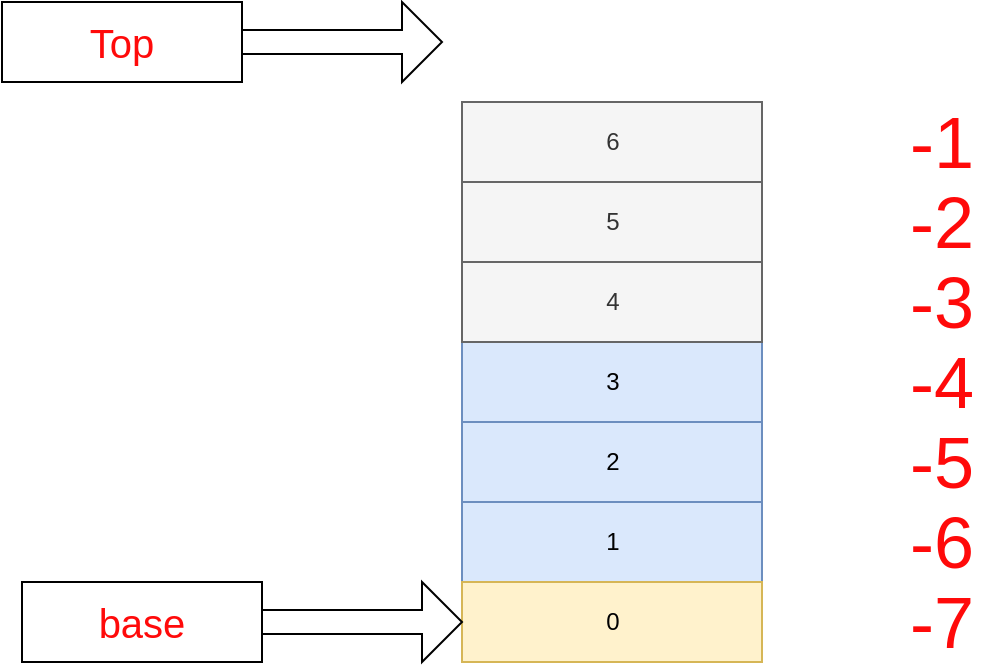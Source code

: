 <mxfile version="12.5.5" type="github"><diagram id="Qo-UfSBc8zHLeVuwYIwZ" name="第 1 页"><mxGraphModel dx="2062" dy="1105" grid="1" gridSize="10" guides="1" tooltips="1" connect="1" arrows="1" fold="1" page="1" pageScale="1" pageWidth="827" pageHeight="1169" math="0" shadow="0"><root><mxCell id="0"/><mxCell id="1" parent="0"/><mxCell id="yVnqsMJHVSzi787fo_AW-9" value="1" style="verticalLabelPosition=middle;verticalAlign=middle;html=1;shape=mxgraph.basic.rect;fillColor2=none;strokeWidth=1;size=20;indent=5;fillColor=#dae8fc;strokeColor=#6c8ebf;labelPosition=center;align=center;" vertex="1" parent="1"><mxGeometry x="330" y="400" width="150" height="40" as="geometry"/></mxCell><mxCell id="yVnqsMJHVSzi787fo_AW-12" value="2" style="verticalLabelPosition=middle;verticalAlign=middle;html=1;shape=mxgraph.basic.rect;fillColor2=none;strokeWidth=1;size=20;indent=5;fillColor=#dae8fc;strokeColor=#6c8ebf;labelPosition=center;align=center;" vertex="1" parent="1"><mxGeometry x="330" y="360" width="150" height="40" as="geometry"/></mxCell><mxCell id="yVnqsMJHVSzi787fo_AW-13" value="0" style="verticalLabelPosition=middle;verticalAlign=middle;html=1;shape=mxgraph.basic.rect;fillColor2=none;strokeWidth=1;size=20;indent=5;fillColor=#fff2cc;strokeColor=#d6b656;labelPosition=center;align=center;" vertex="1" parent="1"><mxGeometry x="330" y="440" width="150" height="40" as="geometry"/></mxCell><mxCell id="yVnqsMJHVSzi787fo_AW-14" value="3" style="verticalLabelPosition=middle;verticalAlign=middle;html=1;shape=mxgraph.basic.rect;fillColor2=none;strokeWidth=1;size=20;indent=5;fillColor=#dae8fc;strokeColor=#6c8ebf;labelPosition=center;align=center;" vertex="1" parent="1"><mxGeometry x="330" y="320" width="150" height="40" as="geometry"/></mxCell><mxCell id="yVnqsMJHVSzi787fo_AW-15" value="4" style="verticalLabelPosition=middle;verticalAlign=middle;html=1;shape=mxgraph.basic.rect;fillColor2=none;strokeWidth=1;size=20;indent=5;fillColor=#f5f5f5;strokeColor=#666666;fontColor=#333333;labelPosition=center;align=center;" vertex="1" parent="1"><mxGeometry x="330" y="280" width="150" height="40" as="geometry"/></mxCell><mxCell id="yVnqsMJHVSzi787fo_AW-16" value="5" style="verticalLabelPosition=middle;verticalAlign=middle;html=1;shape=mxgraph.basic.rect;fillColor2=none;strokeWidth=1;size=20;indent=5;fillColor=#f5f5f5;strokeColor=#666666;fontColor=#333333;labelPosition=center;align=center;" vertex="1" parent="1"><mxGeometry x="330" y="240" width="150" height="40" as="geometry"/></mxCell><mxCell id="yVnqsMJHVSzi787fo_AW-17" value="6" style="verticalLabelPosition=middle;verticalAlign=middle;html=1;shape=mxgraph.basic.rect;fillColor2=none;strokeWidth=1;size=20;indent=5;fillColor=#f5f5f5;strokeColor=#666666;fontColor=#333333;labelPosition=center;align=center;" vertex="1" parent="1"><mxGeometry x="330" y="200" width="150" height="40" as="geometry"/></mxCell><mxCell id="yVnqsMJHVSzi787fo_AW-20" value="-2" style="text;html=1;strokeColor=none;fillColor=none;align=center;verticalAlign=middle;whiteSpace=wrap;rounded=0;fontSize=36;fontColor=#FF0A0A;" vertex="1" parent="1"><mxGeometry x="550" y="250" width="40" height="20" as="geometry"/></mxCell><mxCell id="yVnqsMJHVSzi787fo_AW-23" value="-1" style="text;html=1;strokeColor=none;fillColor=none;align=center;verticalAlign=middle;whiteSpace=wrap;rounded=0;fontSize=36;fontColor=#FF0A0A;" vertex="1" parent="1"><mxGeometry x="550" y="210" width="40" height="20" as="geometry"/></mxCell><mxCell id="yVnqsMJHVSzi787fo_AW-24" value="-3" style="text;html=1;strokeColor=none;fillColor=none;align=center;verticalAlign=middle;whiteSpace=wrap;rounded=0;fontSize=36;fontColor=#FF0A0A;" vertex="1" parent="1"><mxGeometry x="550" y="290" width="40" height="20" as="geometry"/></mxCell><mxCell id="yVnqsMJHVSzi787fo_AW-25" value="-4" style="text;html=1;strokeColor=none;fillColor=none;align=center;verticalAlign=middle;whiteSpace=wrap;rounded=0;fontSize=36;fontColor=#FF0A0A;" vertex="1" parent="1"><mxGeometry x="550" y="330" width="40" height="20" as="geometry"/></mxCell><mxCell id="yVnqsMJHVSzi787fo_AW-26" value="-5" style="text;html=1;strokeColor=none;fillColor=none;align=center;verticalAlign=middle;whiteSpace=wrap;rounded=0;fontSize=36;fontColor=#FF0A0A;" vertex="1" parent="1"><mxGeometry x="550" y="370" width="40" height="20" as="geometry"/></mxCell><mxCell id="yVnqsMJHVSzi787fo_AW-27" value="-6" style="text;html=1;strokeColor=none;fillColor=none;align=center;verticalAlign=middle;whiteSpace=wrap;rounded=0;fontSize=36;fontColor=#FF0A0A;" vertex="1" parent="1"><mxGeometry x="550" y="410" width="40" height="20" as="geometry"/></mxCell><mxCell id="yVnqsMJHVSzi787fo_AW-28" value="-7" style="text;html=1;strokeColor=none;fillColor=none;align=center;verticalAlign=middle;whiteSpace=wrap;rounded=0;fontSize=36;fontColor=#FF0A0A;" vertex="1" parent="1"><mxGeometry x="550" y="450" width="40" height="20" as="geometry"/></mxCell><mxCell id="yVnqsMJHVSzi787fo_AW-31" value="" style="shape=singleArrow;whiteSpace=wrap;html=1;fontSize=36;fontColor=#FF0A0A;" vertex="1" parent="1"><mxGeometry x="230" y="440" width="100" height="40" as="geometry"/></mxCell><mxCell id="yVnqsMJHVSzi787fo_AW-32" value="base" style="rounded=0;whiteSpace=wrap;html=1;fontSize=20;fontColor=#FF0A0A;" vertex="1" parent="1"><mxGeometry x="110" y="440" width="120" height="40" as="geometry"/></mxCell><mxCell id="yVnqsMJHVSzi787fo_AW-33" value="" style="shape=singleArrow;whiteSpace=wrap;html=1;fontSize=36;fontColor=#FF0A0A;" vertex="1" parent="1"><mxGeometry x="220" y="150" width="100" height="40" as="geometry"/></mxCell><mxCell id="yVnqsMJHVSzi787fo_AW-34" value="Top" style="rounded=0;whiteSpace=wrap;html=1;fontSize=20;fontColor=#FF0A0A;" vertex="1" parent="1"><mxGeometry x="100" y="150" width="120" height="40" as="geometry"/></mxCell></root></mxGraphModel></diagram></mxfile>